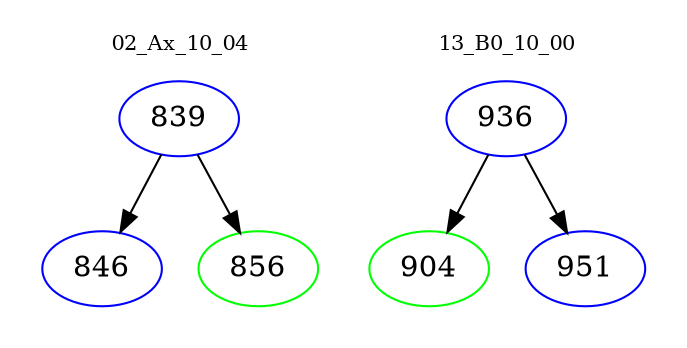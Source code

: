 digraph{
subgraph cluster_0 {
color = white
label = "02_Ax_10_04";
fontsize=10;
T0_839 [label="839", color="blue"]
T0_839 -> T0_846 [color="black"]
T0_846 [label="846", color="blue"]
T0_839 -> T0_856 [color="black"]
T0_856 [label="856", color="green"]
}
subgraph cluster_1 {
color = white
label = "13_B0_10_00";
fontsize=10;
T1_936 [label="936", color="blue"]
T1_936 -> T1_904 [color="black"]
T1_904 [label="904", color="green"]
T1_936 -> T1_951 [color="black"]
T1_951 [label="951", color="blue"]
}
}
